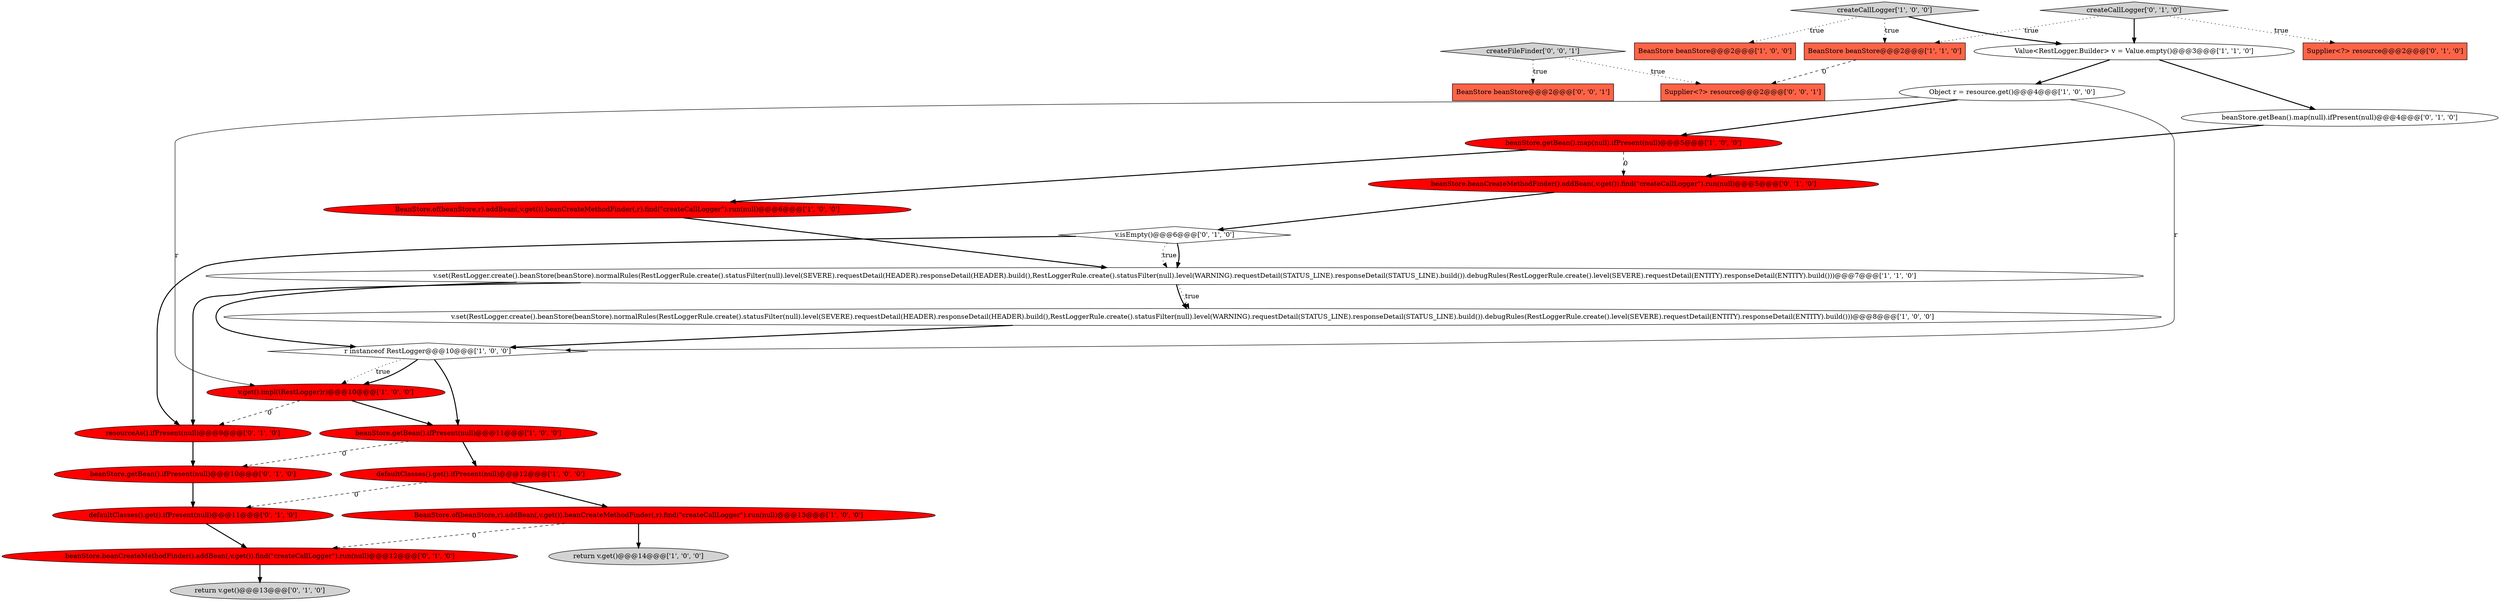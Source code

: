 digraph {
27 [style = filled, label = "createFileFinder['0', '0', '1']", fillcolor = lightgray, shape = diamond image = "AAA0AAABBB3BBB"];
7 [style = filled, label = "BeanStore.of(beanStore,r).addBean(,v.get()).beanCreateMethodFinder(,r).find(\"createCallLogger\").run(null)@@@13@@@['1', '0', '0']", fillcolor = red, shape = ellipse image = "AAA1AAABBB1BBB"];
22 [style = filled, label = "return v.get()@@@13@@@['0', '1', '0']", fillcolor = lightgray, shape = ellipse image = "AAA0AAABBB2BBB"];
26 [style = filled, label = "Supplier<?> resource@@@2@@@['0', '0', '1']", fillcolor = tomato, shape = box image = "AAA0AAABBB3BBB"];
11 [style = filled, label = "beanStore.getBean().ifPresent(null)@@@11@@@['1', '0', '0']", fillcolor = red, shape = ellipse image = "AAA1AAABBB1BBB"];
1 [style = filled, label = "BeanStore beanStore@@@2@@@['1', '0', '0']", fillcolor = tomato, shape = box image = "AAA0AAABBB1BBB"];
23 [style = filled, label = "beanStore.getBean().ifPresent(null)@@@10@@@['0', '1', '0']", fillcolor = red, shape = ellipse image = "AAA1AAABBB2BBB"];
0 [style = filled, label = "v.set(RestLogger.create().beanStore(beanStore).normalRules(RestLoggerRule.create().statusFilter(null).level(SEVERE).requestDetail(HEADER).responseDetail(HEADER).build(),RestLoggerRule.create().statusFilter(null).level(WARNING).requestDetail(STATUS_LINE).responseDetail(STATUS_LINE).build()).debugRules(RestLoggerRule.create().level(SEVERE).requestDetail(ENTITY).responseDetail(ENTITY).build()))@@@8@@@['1', '0', '0']", fillcolor = white, shape = ellipse image = "AAA0AAABBB1BBB"];
3 [style = filled, label = "beanStore.getBean().map(null).ifPresent(null)@@@5@@@['1', '0', '0']", fillcolor = red, shape = ellipse image = "AAA1AAABBB1BBB"];
5 [style = filled, label = "Object r = resource.get()@@@4@@@['1', '0', '0']", fillcolor = white, shape = ellipse image = "AAA0AAABBB1BBB"];
12 [style = filled, label = "v.get().impl((RestLogger)r)@@@10@@@['1', '0', '0']", fillcolor = red, shape = ellipse image = "AAA1AAABBB1BBB"];
13 [style = filled, label = "BeanStore.of(beanStore,r).addBean(,v.get()).beanCreateMethodFinder(,r).find(\"createCallLogger\").run(null)@@@6@@@['1', '0', '0']", fillcolor = red, shape = ellipse image = "AAA1AAABBB1BBB"];
9 [style = filled, label = "BeanStore beanStore@@@2@@@['1', '1', '0']", fillcolor = tomato, shape = box image = "AAA0AAABBB1BBB"];
6 [style = filled, label = "r instanceof RestLogger@@@10@@@['1', '0', '0']", fillcolor = white, shape = diamond image = "AAA0AAABBB1BBB"];
19 [style = filled, label = "beanStore.beanCreateMethodFinder().addBean(,v.get()).find(\"createCallLogger\").run(null)@@@12@@@['0', '1', '0']", fillcolor = red, shape = ellipse image = "AAA1AAABBB2BBB"];
20 [style = filled, label = "v.isEmpty()@@@6@@@['0', '1', '0']", fillcolor = white, shape = diamond image = "AAA0AAABBB2BBB"];
16 [style = filled, label = "createCallLogger['0', '1', '0']", fillcolor = lightgray, shape = diamond image = "AAA0AAABBB2BBB"];
18 [style = filled, label = "defaultClasses().get().ifPresent(null)@@@11@@@['0', '1', '0']", fillcolor = red, shape = ellipse image = "AAA1AAABBB2BBB"];
10 [style = filled, label = "v.set(RestLogger.create().beanStore(beanStore).normalRules(RestLoggerRule.create().statusFilter(null).level(SEVERE).requestDetail(HEADER).responseDetail(HEADER).build(),RestLoggerRule.create().statusFilter(null).level(WARNING).requestDetail(STATUS_LINE).responseDetail(STATUS_LINE).build()).debugRules(RestLoggerRule.create().level(SEVERE).requestDetail(ENTITY).responseDetail(ENTITY).build()))@@@7@@@['1', '1', '0']", fillcolor = white, shape = ellipse image = "AAA0AAABBB1BBB"];
24 [style = filled, label = "beanStore.getBean().map(null).ifPresent(null)@@@4@@@['0', '1', '0']", fillcolor = white, shape = ellipse image = "AAA0AAABBB2BBB"];
2 [style = filled, label = "return v.get()@@@14@@@['1', '0', '0']", fillcolor = lightgray, shape = ellipse image = "AAA0AAABBB1BBB"];
8 [style = filled, label = "createCallLogger['1', '0', '0']", fillcolor = lightgray, shape = diamond image = "AAA0AAABBB1BBB"];
14 [style = filled, label = "defaultClasses().get().ifPresent(null)@@@12@@@['1', '0', '0']", fillcolor = red, shape = ellipse image = "AAA1AAABBB1BBB"];
17 [style = filled, label = "beanStore.beanCreateMethodFinder().addBean(,v.get()).find(\"createCallLogger\").run(null)@@@5@@@['0', '1', '0']", fillcolor = red, shape = ellipse image = "AAA1AAABBB2BBB"];
15 [style = filled, label = "Supplier<?> resource@@@2@@@['0', '1', '0']", fillcolor = tomato, shape = box image = "AAA0AAABBB2BBB"];
4 [style = filled, label = "Value<RestLogger.Builder> v = Value.empty()@@@3@@@['1', '1', '0']", fillcolor = white, shape = ellipse image = "AAA0AAABBB1BBB"];
25 [style = filled, label = "BeanStore beanStore@@@2@@@['0', '0', '1']", fillcolor = tomato, shape = box image = "AAA0AAABBB3BBB"];
21 [style = filled, label = "resourceAs().ifPresent(null)@@@9@@@['0', '1', '0']", fillcolor = red, shape = ellipse image = "AAA1AAABBB2BBB"];
5->3 [style = bold, label=""];
13->10 [style = bold, label=""];
16->9 [style = dotted, label="true"];
4->24 [style = bold, label=""];
3->17 [style = dashed, label="0"];
27->25 [style = dotted, label="true"];
11->14 [style = bold, label=""];
0->6 [style = bold, label=""];
27->26 [style = dotted, label="true"];
16->15 [style = dotted, label="true"];
12->11 [style = bold, label=""];
18->19 [style = bold, label=""];
11->23 [style = dashed, label="0"];
10->21 [style = bold, label=""];
10->6 [style = bold, label=""];
12->21 [style = dashed, label="0"];
14->7 [style = bold, label=""];
20->10 [style = bold, label=""];
20->21 [style = bold, label=""];
8->1 [style = dotted, label="true"];
5->6 [style = solid, label="r"];
7->19 [style = dashed, label="0"];
7->2 [style = bold, label=""];
6->11 [style = bold, label=""];
10->0 [style = bold, label=""];
20->10 [style = dotted, label="true"];
24->17 [style = bold, label=""];
9->26 [style = dashed, label="0"];
3->13 [style = bold, label=""];
10->0 [style = dotted, label="true"];
5->12 [style = solid, label="r"];
6->12 [style = dotted, label="true"];
8->4 [style = bold, label=""];
8->9 [style = dotted, label="true"];
16->4 [style = bold, label=""];
14->18 [style = dashed, label="0"];
19->22 [style = bold, label=""];
4->5 [style = bold, label=""];
23->18 [style = bold, label=""];
17->20 [style = bold, label=""];
21->23 [style = bold, label=""];
6->12 [style = bold, label=""];
}
